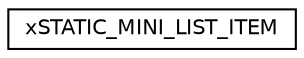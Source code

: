 digraph "Graphical Class Hierarchy"
{
  edge [fontname="Helvetica",fontsize="10",labelfontname="Helvetica",labelfontsize="10"];
  node [fontname="Helvetica",fontsize="10",shape=record];
  rankdir="LR";
  Node1 [label="xSTATIC_MINI_LIST_ITEM",height=0.2,width=0.4,color="black", fillcolor="white", style="filled",URL="$d3/d02/structxSTATIC__MINI__LIST__ITEM.html"];
}
